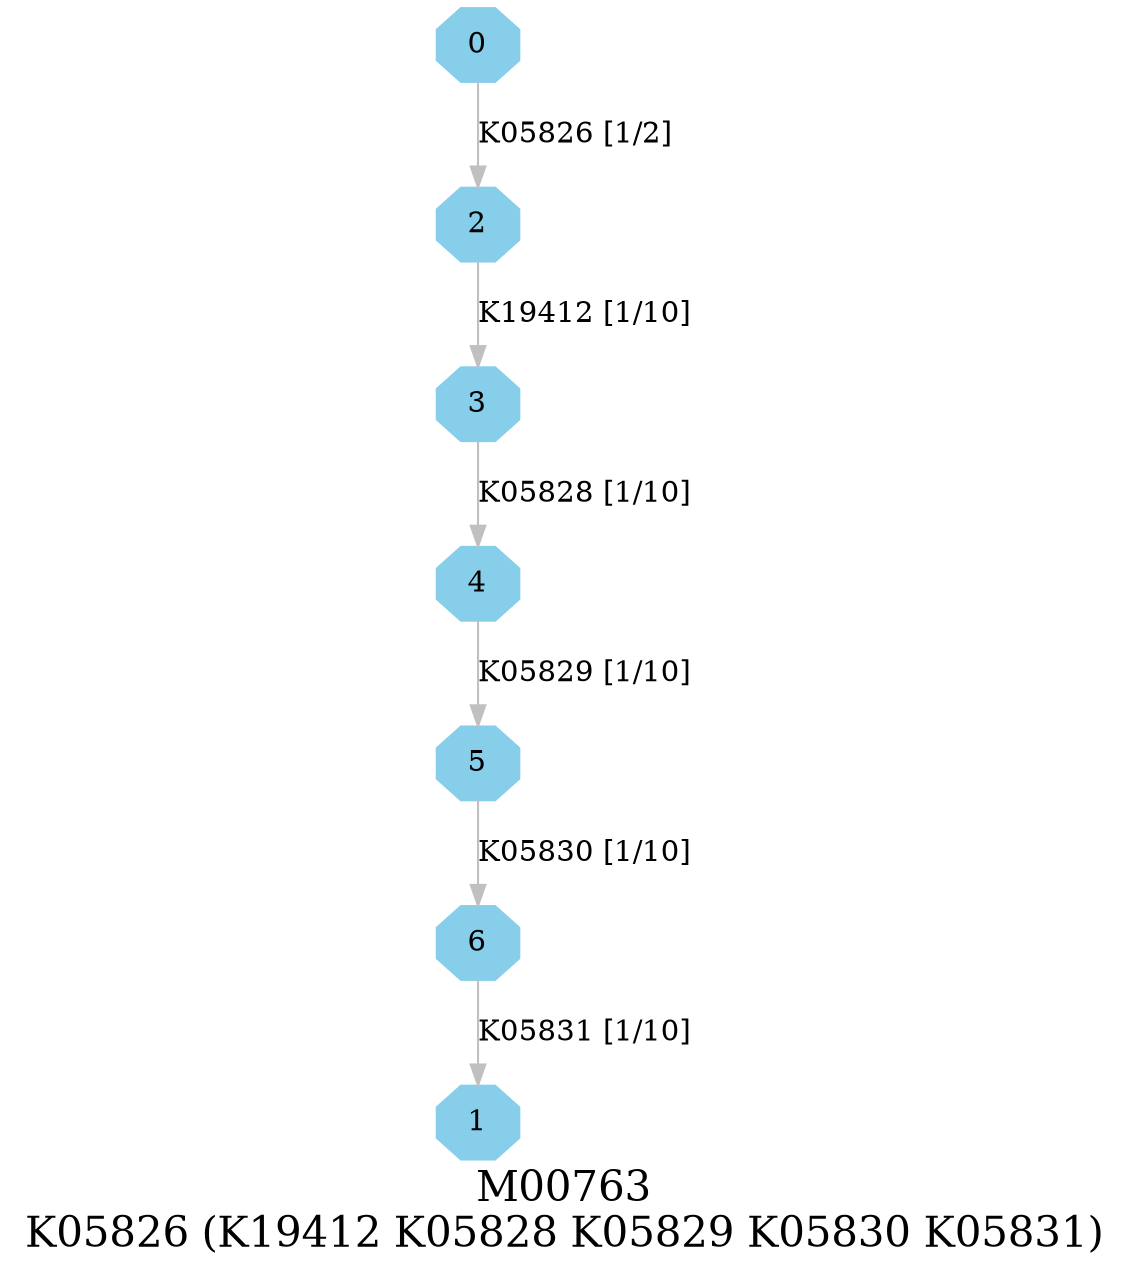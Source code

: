 digraph G {
graph [label="M00763
K05826 (K19412 K05828 K05829 K05830 K05831)",fontsize=20];
node [shape=box,style=filled];
edge [len=3,color=grey];
{node [width=.3,height=.3,shape=octagon,style=filled,color=skyblue] 0 1 2 3 4 5 6 }
0 -> 2 [label="K05826 [1/2]"];
2 -> 3 [label="K19412 [1/10]"];
3 -> 4 [label="K05828 [1/10]"];
4 -> 5 [label="K05829 [1/10]"];
5 -> 6 [label="K05830 [1/10]"];
6 -> 1 [label="K05831 [1/10]"];
}